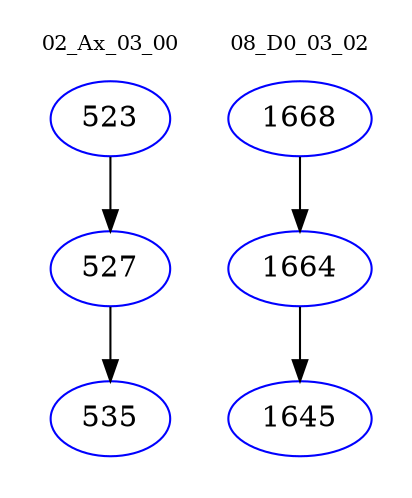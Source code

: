 digraph{
subgraph cluster_0 {
color = white
label = "02_Ax_03_00";
fontsize=10;
T0_523 [label="523", color="blue"]
T0_523 -> T0_527 [color="black"]
T0_527 [label="527", color="blue"]
T0_527 -> T0_535 [color="black"]
T0_535 [label="535", color="blue"]
}
subgraph cluster_1 {
color = white
label = "08_D0_03_02";
fontsize=10;
T1_1668 [label="1668", color="blue"]
T1_1668 -> T1_1664 [color="black"]
T1_1664 [label="1664", color="blue"]
T1_1664 -> T1_1645 [color="black"]
T1_1645 [label="1645", color="blue"]
}
}
